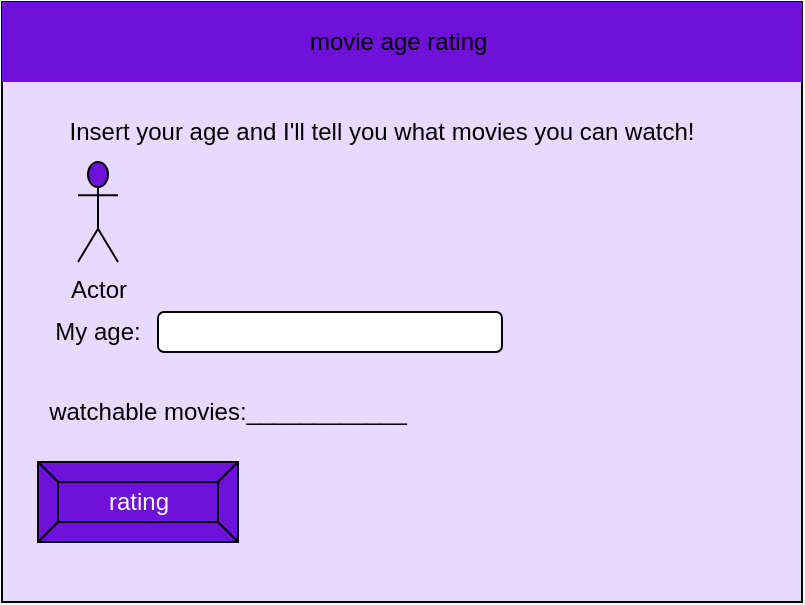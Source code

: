<mxfile>
    <diagram id="pIaEtrtLPv3HG8r1JEND" name="Page-1">
        <mxGraphModel dx="594" dy="561" grid="1" gridSize="10" guides="1" tooltips="1" connect="1" arrows="1" fold="1" page="1" pageScale="1" pageWidth="850" pageHeight="1100" math="0" shadow="0">
            <root>
                <mxCell id="0"/>
                <mxCell id="1" parent="0"/>
                <mxCell id="2" value="" style="rounded=0;whiteSpace=wrap;html=1;fillColor=#E8D9FF;" parent="1" vertex="1">
                    <mxGeometry x="80" y="80" width="400" height="300" as="geometry"/>
                </mxCell>
                <mxCell id="3" value="movie age rating&amp;nbsp;" style="rounded=0;whiteSpace=wrap;html=1;fillColor=#6E11D9;strokeColor=none;" parent="1" vertex="1">
                    <mxGeometry x="80" y="80" width="400" height="40" as="geometry"/>
                </mxCell>
                <mxCell id="6" value="rating" style="labelPosition=center;verticalLabelPosition=middle;align=center;html=1;shape=mxgraph.basic.button;dx=10;fillColor=#6E11D9;fontColor=#ffffff;strokeColor=#000000;" parent="1" vertex="1">
                    <mxGeometry x="98" y="310" width="100" height="40" as="geometry"/>
                </mxCell>
                <mxCell id="7" value="&lt;font color=&quot;#000000&quot;&gt;Insert your age and I'll tell you what movies you can watch!&lt;/font&gt;" style="text;html=1;strokeColor=none;fillColor=none;align=center;verticalAlign=middle;whiteSpace=wrap;rounded=0;" vertex="1" parent="1">
                    <mxGeometry x="100" y="130" width="340" height="30" as="geometry"/>
                </mxCell>
                <mxCell id="8" value="My age:" style="text;html=1;strokeColor=none;fillColor=none;align=center;verticalAlign=middle;whiteSpace=wrap;rounded=0;fontColor=#000000;" vertex="1" parent="1">
                    <mxGeometry x="98" y="230" width="60" height="30" as="geometry"/>
                </mxCell>
                <mxCell id="9" value="" style="rounded=1;whiteSpace=wrap;html=1;fontColor=#000000;fillColor=#FFFFFF;strokeColor=#000000;" vertex="1" parent="1">
                    <mxGeometry x="158" y="235" width="172" height="20" as="geometry"/>
                </mxCell>
                <mxCell id="10" value="watchable movies:____________" style="text;html=1;strokeColor=none;fillColor=none;align=center;verticalAlign=middle;whiteSpace=wrap;rounded=0;fontColor=#000000;" vertex="1" parent="1">
                    <mxGeometry x="98" y="270" width="190" height="30" as="geometry"/>
                </mxCell>
                <mxCell id="12" value="Actor" style="shape=umlActor;verticalLabelPosition=bottom;verticalAlign=top;html=1;outlineConnect=0;fontColor=#000000;strokeColor=#000000;fillColor=#6E11D9;" vertex="1" parent="1">
                    <mxGeometry x="118" y="160" width="20" height="50" as="geometry"/>
                </mxCell>
            </root>
        </mxGraphModel>
    </diagram>
</mxfile>